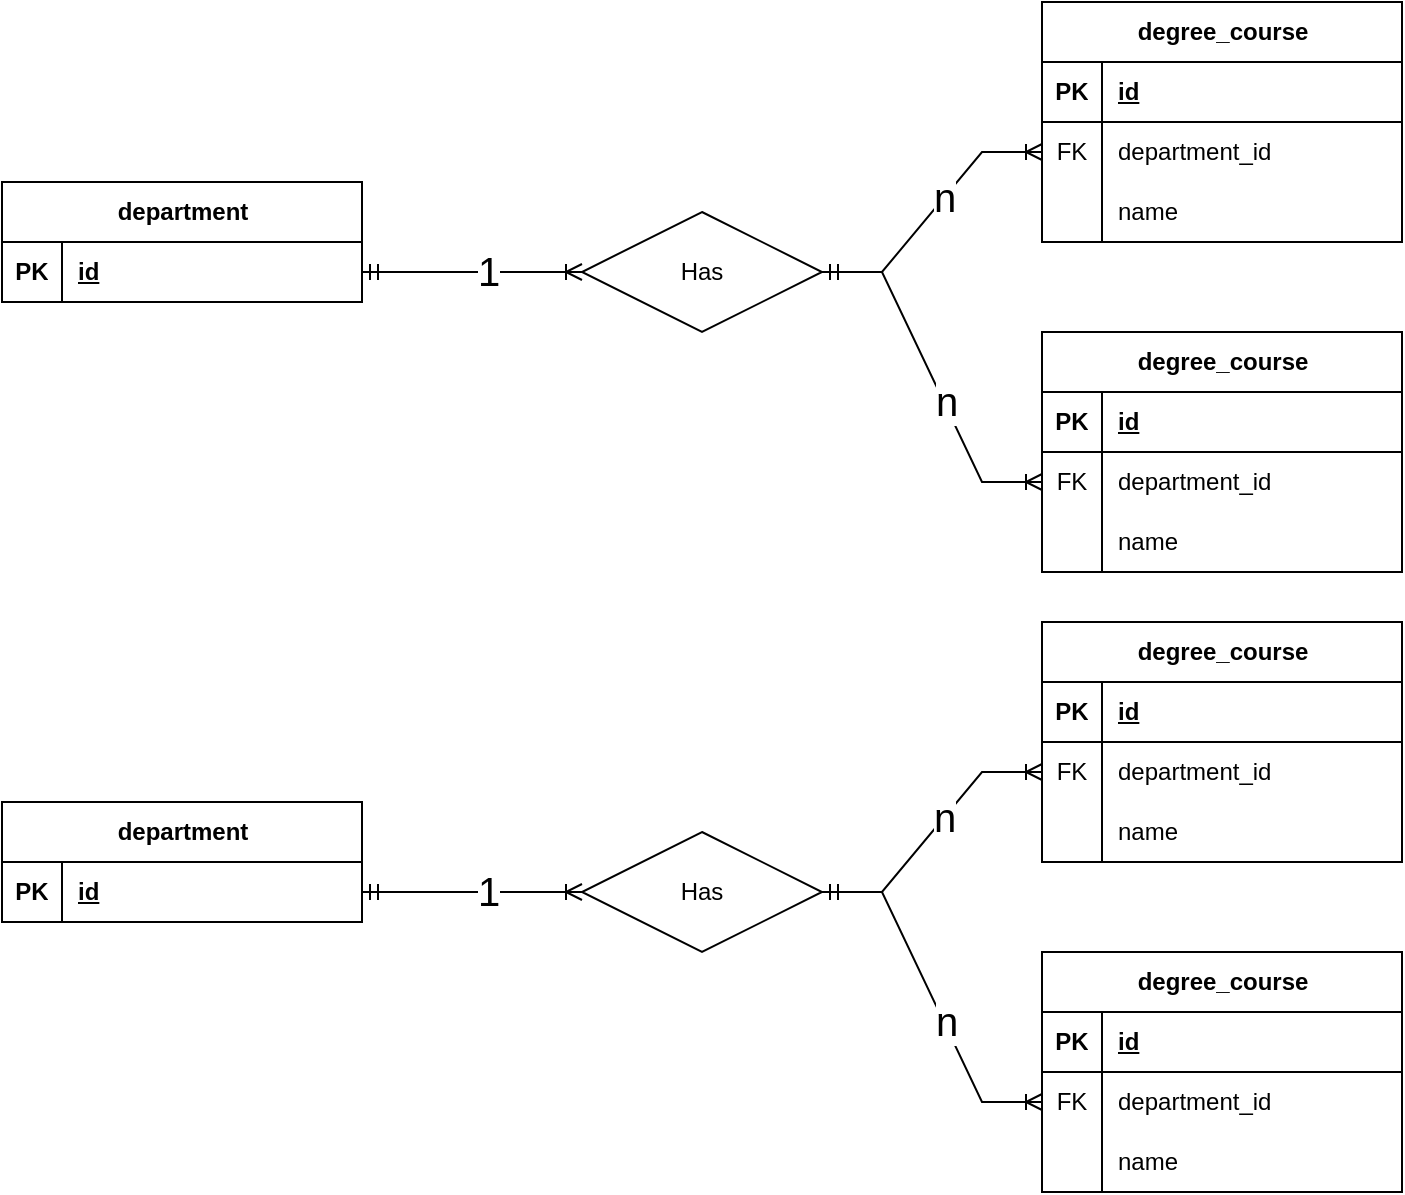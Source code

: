<mxfile version="27.0.9">
  <diagram name="Pagina-1" id="06k3Z27PeAj8y19fnz2d">
    <mxGraphModel dx="1395" dy="954" grid="1" gridSize="10" guides="1" tooltips="1" connect="1" arrows="1" fold="1" page="1" pageScale="1" pageWidth="1169" pageHeight="827" math="0" shadow="0">
      <root>
        <mxCell id="0" />
        <mxCell id="1" parent="0" />
        <mxCell id="ir2GBz2Fv59OyJPGBXvR-1" value="department" style="shape=table;startSize=30;container=1;collapsible=1;childLayout=tableLayout;fixedRows=1;rowLines=0;fontStyle=1;align=center;resizeLast=1;html=1;" vertex="1" parent="1">
          <mxGeometry y="206" width="180" height="60" as="geometry" />
        </mxCell>
        <mxCell id="ir2GBz2Fv59OyJPGBXvR-2" value="" style="shape=tableRow;horizontal=0;startSize=0;swimlaneHead=0;swimlaneBody=0;fillColor=none;collapsible=0;dropTarget=0;points=[[0,0.5],[1,0.5]];portConstraint=eastwest;top=0;left=0;right=0;bottom=1;" vertex="1" parent="ir2GBz2Fv59OyJPGBXvR-1">
          <mxGeometry y="30" width="180" height="30" as="geometry" />
        </mxCell>
        <mxCell id="ir2GBz2Fv59OyJPGBXvR-3" value="PK" style="shape=partialRectangle;connectable=0;fillColor=none;top=0;left=0;bottom=0;right=0;fontStyle=1;overflow=hidden;whiteSpace=wrap;html=1;" vertex="1" parent="ir2GBz2Fv59OyJPGBXvR-2">
          <mxGeometry width="30" height="30" as="geometry">
            <mxRectangle width="30" height="30" as="alternateBounds" />
          </mxGeometry>
        </mxCell>
        <mxCell id="ir2GBz2Fv59OyJPGBXvR-4" value="id" style="shape=partialRectangle;connectable=0;fillColor=none;top=0;left=0;bottom=0;right=0;align=left;spacingLeft=6;fontStyle=5;overflow=hidden;whiteSpace=wrap;html=1;" vertex="1" parent="ir2GBz2Fv59OyJPGBXvR-2">
          <mxGeometry x="30" width="150" height="30" as="geometry">
            <mxRectangle width="150" height="30" as="alternateBounds" />
          </mxGeometry>
        </mxCell>
        <mxCell id="ir2GBz2Fv59OyJPGBXvR-14" value="degree_course" style="shape=table;startSize=30;container=1;collapsible=1;childLayout=tableLayout;fixedRows=1;rowLines=0;fontStyle=1;align=center;resizeLast=1;html=1;" vertex="1" parent="1">
          <mxGeometry x="520" y="281" width="180" height="120" as="geometry" />
        </mxCell>
        <mxCell id="ir2GBz2Fv59OyJPGBXvR-15" value="" style="shape=tableRow;horizontal=0;startSize=0;swimlaneHead=0;swimlaneBody=0;fillColor=none;collapsible=0;dropTarget=0;points=[[0,0.5],[1,0.5]];portConstraint=eastwest;top=0;left=0;right=0;bottom=1;" vertex="1" parent="ir2GBz2Fv59OyJPGBXvR-14">
          <mxGeometry y="30" width="180" height="30" as="geometry" />
        </mxCell>
        <mxCell id="ir2GBz2Fv59OyJPGBXvR-16" value="PK" style="shape=partialRectangle;connectable=0;fillColor=none;top=0;left=0;bottom=0;right=0;fontStyle=1;overflow=hidden;whiteSpace=wrap;html=1;" vertex="1" parent="ir2GBz2Fv59OyJPGBXvR-15">
          <mxGeometry width="30" height="30" as="geometry">
            <mxRectangle width="30" height="30" as="alternateBounds" />
          </mxGeometry>
        </mxCell>
        <mxCell id="ir2GBz2Fv59OyJPGBXvR-17" value="id" style="shape=partialRectangle;connectable=0;fillColor=none;top=0;left=0;bottom=0;right=0;align=left;spacingLeft=6;fontStyle=5;overflow=hidden;whiteSpace=wrap;html=1;" vertex="1" parent="ir2GBz2Fv59OyJPGBXvR-15">
          <mxGeometry x="30" width="150" height="30" as="geometry">
            <mxRectangle width="150" height="30" as="alternateBounds" />
          </mxGeometry>
        </mxCell>
        <mxCell id="ir2GBz2Fv59OyJPGBXvR-18" value="" style="shape=tableRow;horizontal=0;startSize=0;swimlaneHead=0;swimlaneBody=0;fillColor=none;collapsible=0;dropTarget=0;points=[[0,0.5],[1,0.5]];portConstraint=eastwest;top=0;left=0;right=0;bottom=0;" vertex="1" parent="ir2GBz2Fv59OyJPGBXvR-14">
          <mxGeometry y="60" width="180" height="30" as="geometry" />
        </mxCell>
        <mxCell id="ir2GBz2Fv59OyJPGBXvR-19" value="FK" style="shape=partialRectangle;connectable=0;fillColor=none;top=0;left=0;bottom=0;right=0;editable=1;overflow=hidden;whiteSpace=wrap;html=1;" vertex="1" parent="ir2GBz2Fv59OyJPGBXvR-18">
          <mxGeometry width="30" height="30" as="geometry">
            <mxRectangle width="30" height="30" as="alternateBounds" />
          </mxGeometry>
        </mxCell>
        <mxCell id="ir2GBz2Fv59OyJPGBXvR-20" value="department_id" style="shape=partialRectangle;connectable=0;fillColor=none;top=0;left=0;bottom=0;right=0;align=left;spacingLeft=6;overflow=hidden;whiteSpace=wrap;html=1;" vertex="1" parent="ir2GBz2Fv59OyJPGBXvR-18">
          <mxGeometry x="30" width="150" height="30" as="geometry">
            <mxRectangle width="150" height="30" as="alternateBounds" />
          </mxGeometry>
        </mxCell>
        <mxCell id="ir2GBz2Fv59OyJPGBXvR-21" value="" style="shape=tableRow;horizontal=0;startSize=0;swimlaneHead=0;swimlaneBody=0;fillColor=none;collapsible=0;dropTarget=0;points=[[0,0.5],[1,0.5]];portConstraint=eastwest;top=0;left=0;right=0;bottom=0;" vertex="1" parent="ir2GBz2Fv59OyJPGBXvR-14">
          <mxGeometry y="90" width="180" height="30" as="geometry" />
        </mxCell>
        <mxCell id="ir2GBz2Fv59OyJPGBXvR-22" value="" style="shape=partialRectangle;connectable=0;fillColor=none;top=0;left=0;bottom=0;right=0;editable=1;overflow=hidden;whiteSpace=wrap;html=1;" vertex="1" parent="ir2GBz2Fv59OyJPGBXvR-21">
          <mxGeometry width="30" height="30" as="geometry">
            <mxRectangle width="30" height="30" as="alternateBounds" />
          </mxGeometry>
        </mxCell>
        <mxCell id="ir2GBz2Fv59OyJPGBXvR-23" value="name" style="shape=partialRectangle;connectable=0;fillColor=none;top=0;left=0;bottom=0;right=0;align=left;spacingLeft=6;overflow=hidden;whiteSpace=wrap;html=1;" vertex="1" parent="ir2GBz2Fv59OyJPGBXvR-21">
          <mxGeometry x="30" width="150" height="30" as="geometry">
            <mxRectangle width="150" height="30" as="alternateBounds" />
          </mxGeometry>
        </mxCell>
        <mxCell id="ir2GBz2Fv59OyJPGBXvR-27" value="Has" style="shape=rhombus;perimeter=rhombusPerimeter;whiteSpace=wrap;html=1;align=center;" vertex="1" parent="1">
          <mxGeometry x="290" y="221" width="120" height="60" as="geometry" />
        </mxCell>
        <mxCell id="ir2GBz2Fv59OyJPGBXvR-32" value="" style="edgeStyle=entityRelationEdgeStyle;fontSize=12;html=1;endArrow=ERoneToMany;startArrow=ERmandOne;rounded=0;exitX=1;exitY=0.5;exitDx=0;exitDy=0;" edge="1" parent="1" source="ir2GBz2Fv59OyJPGBXvR-27" target="ir2GBz2Fv59OyJPGBXvR-18">
          <mxGeometry width="100" height="100" relative="1" as="geometry">
            <mxPoint x="370" y="326" as="sourcePoint" />
            <mxPoint x="470" y="226" as="targetPoint" />
          </mxGeometry>
        </mxCell>
        <mxCell id="ir2GBz2Fv59OyJPGBXvR-33" value="&lt;font style=&quot;font-size: 20px;&quot;&gt;n&lt;/font&gt;" style="edgeLabel;html=1;align=center;verticalAlign=middle;resizable=0;points=[];" vertex="1" connectable="0" parent="ir2GBz2Fv59OyJPGBXvR-32">
          <mxGeometry x="0.146" y="1" relative="1" as="geometry">
            <mxPoint as="offset" />
          </mxGeometry>
        </mxCell>
        <mxCell id="ir2GBz2Fv59OyJPGBXvR-34" value="" style="edgeStyle=entityRelationEdgeStyle;fontSize=12;html=1;endArrow=ERoneToMany;startArrow=ERmandOne;rounded=0;exitX=1;exitY=0.5;exitDx=0;exitDy=0;entryX=0;entryY=0.5;entryDx=0;entryDy=0;" edge="1" parent="1" source="ir2GBz2Fv59OyJPGBXvR-2" target="ir2GBz2Fv59OyJPGBXvR-27">
          <mxGeometry width="100" height="100" relative="1" as="geometry">
            <mxPoint x="170" y="316" as="sourcePoint" />
            <mxPoint x="280" y="421" as="targetPoint" />
          </mxGeometry>
        </mxCell>
        <mxCell id="ir2GBz2Fv59OyJPGBXvR-35" value="&lt;font style=&quot;font-size: 20px;&quot;&gt;1&lt;/font&gt;" style="edgeLabel;html=1;align=center;verticalAlign=middle;resizable=0;points=[];" vertex="1" connectable="0" parent="ir2GBz2Fv59OyJPGBXvR-34">
          <mxGeometry x="0.146" y="1" relative="1" as="geometry">
            <mxPoint as="offset" />
          </mxGeometry>
        </mxCell>
        <mxCell id="ir2GBz2Fv59OyJPGBXvR-36" value="degree_course" style="shape=table;startSize=30;container=1;collapsible=1;childLayout=tableLayout;fixedRows=1;rowLines=0;fontStyle=1;align=center;resizeLast=1;html=1;" vertex="1" parent="1">
          <mxGeometry x="520" y="116" width="180" height="120" as="geometry" />
        </mxCell>
        <mxCell id="ir2GBz2Fv59OyJPGBXvR-37" value="" style="shape=tableRow;horizontal=0;startSize=0;swimlaneHead=0;swimlaneBody=0;fillColor=none;collapsible=0;dropTarget=0;points=[[0,0.5],[1,0.5]];portConstraint=eastwest;top=0;left=0;right=0;bottom=1;" vertex="1" parent="ir2GBz2Fv59OyJPGBXvR-36">
          <mxGeometry y="30" width="180" height="30" as="geometry" />
        </mxCell>
        <mxCell id="ir2GBz2Fv59OyJPGBXvR-38" value="PK" style="shape=partialRectangle;connectable=0;fillColor=none;top=0;left=0;bottom=0;right=0;fontStyle=1;overflow=hidden;whiteSpace=wrap;html=1;" vertex="1" parent="ir2GBz2Fv59OyJPGBXvR-37">
          <mxGeometry width="30" height="30" as="geometry">
            <mxRectangle width="30" height="30" as="alternateBounds" />
          </mxGeometry>
        </mxCell>
        <mxCell id="ir2GBz2Fv59OyJPGBXvR-39" value="id" style="shape=partialRectangle;connectable=0;fillColor=none;top=0;left=0;bottom=0;right=0;align=left;spacingLeft=6;fontStyle=5;overflow=hidden;whiteSpace=wrap;html=1;" vertex="1" parent="ir2GBz2Fv59OyJPGBXvR-37">
          <mxGeometry x="30" width="150" height="30" as="geometry">
            <mxRectangle width="150" height="30" as="alternateBounds" />
          </mxGeometry>
        </mxCell>
        <mxCell id="ir2GBz2Fv59OyJPGBXvR-40" value="" style="shape=tableRow;horizontal=0;startSize=0;swimlaneHead=0;swimlaneBody=0;fillColor=none;collapsible=0;dropTarget=0;points=[[0,0.5],[1,0.5]];portConstraint=eastwest;top=0;left=0;right=0;bottom=0;" vertex="1" parent="ir2GBz2Fv59OyJPGBXvR-36">
          <mxGeometry y="60" width="180" height="30" as="geometry" />
        </mxCell>
        <mxCell id="ir2GBz2Fv59OyJPGBXvR-41" value="FK" style="shape=partialRectangle;connectable=0;fillColor=none;top=0;left=0;bottom=0;right=0;editable=1;overflow=hidden;whiteSpace=wrap;html=1;" vertex="1" parent="ir2GBz2Fv59OyJPGBXvR-40">
          <mxGeometry width="30" height="30" as="geometry">
            <mxRectangle width="30" height="30" as="alternateBounds" />
          </mxGeometry>
        </mxCell>
        <mxCell id="ir2GBz2Fv59OyJPGBXvR-42" value="department_id" style="shape=partialRectangle;connectable=0;fillColor=none;top=0;left=0;bottom=0;right=0;align=left;spacingLeft=6;overflow=hidden;whiteSpace=wrap;html=1;" vertex="1" parent="ir2GBz2Fv59OyJPGBXvR-40">
          <mxGeometry x="30" width="150" height="30" as="geometry">
            <mxRectangle width="150" height="30" as="alternateBounds" />
          </mxGeometry>
        </mxCell>
        <mxCell id="ir2GBz2Fv59OyJPGBXvR-43" value="" style="shape=tableRow;horizontal=0;startSize=0;swimlaneHead=0;swimlaneBody=0;fillColor=none;collapsible=0;dropTarget=0;points=[[0,0.5],[1,0.5]];portConstraint=eastwest;top=0;left=0;right=0;bottom=0;" vertex="1" parent="ir2GBz2Fv59OyJPGBXvR-36">
          <mxGeometry y="90" width="180" height="30" as="geometry" />
        </mxCell>
        <mxCell id="ir2GBz2Fv59OyJPGBXvR-44" value="" style="shape=partialRectangle;connectable=0;fillColor=none;top=0;left=0;bottom=0;right=0;editable=1;overflow=hidden;whiteSpace=wrap;html=1;" vertex="1" parent="ir2GBz2Fv59OyJPGBXvR-43">
          <mxGeometry width="30" height="30" as="geometry">
            <mxRectangle width="30" height="30" as="alternateBounds" />
          </mxGeometry>
        </mxCell>
        <mxCell id="ir2GBz2Fv59OyJPGBXvR-45" value="name" style="shape=partialRectangle;connectable=0;fillColor=none;top=0;left=0;bottom=0;right=0;align=left;spacingLeft=6;overflow=hidden;whiteSpace=wrap;html=1;" vertex="1" parent="ir2GBz2Fv59OyJPGBXvR-43">
          <mxGeometry x="30" width="150" height="30" as="geometry">
            <mxRectangle width="150" height="30" as="alternateBounds" />
          </mxGeometry>
        </mxCell>
        <mxCell id="ir2GBz2Fv59OyJPGBXvR-46" value="" style="edgeStyle=entityRelationEdgeStyle;fontSize=12;html=1;endArrow=ERoneToMany;startArrow=ERmandOne;rounded=0;exitX=1;exitY=0.5;exitDx=0;exitDy=0;entryX=0;entryY=0.5;entryDx=0;entryDy=0;" edge="1" parent="1" source="ir2GBz2Fv59OyJPGBXvR-27" target="ir2GBz2Fv59OyJPGBXvR-40">
          <mxGeometry width="100" height="100" relative="1" as="geometry">
            <mxPoint x="410" y="236" as="sourcePoint" />
            <mxPoint x="520" y="341" as="targetPoint" />
          </mxGeometry>
        </mxCell>
        <mxCell id="ir2GBz2Fv59OyJPGBXvR-47" value="&lt;font style=&quot;font-size: 20px;&quot;&gt;n&lt;/font&gt;" style="edgeLabel;html=1;align=center;verticalAlign=middle;resizable=0;points=[];" vertex="1" connectable="0" parent="ir2GBz2Fv59OyJPGBXvR-46">
          <mxGeometry x="0.146" y="1" relative="1" as="geometry">
            <mxPoint as="offset" />
          </mxGeometry>
        </mxCell>
        <mxCell id="ir2GBz2Fv59OyJPGBXvR-48" value="department" style="shape=table;startSize=30;container=1;collapsible=1;childLayout=tableLayout;fixedRows=1;rowLines=0;fontStyle=1;align=center;resizeLast=1;html=1;" vertex="1" parent="1">
          <mxGeometry y="516" width="180" height="60" as="geometry" />
        </mxCell>
        <mxCell id="ir2GBz2Fv59OyJPGBXvR-49" value="" style="shape=tableRow;horizontal=0;startSize=0;swimlaneHead=0;swimlaneBody=0;fillColor=none;collapsible=0;dropTarget=0;points=[[0,0.5],[1,0.5]];portConstraint=eastwest;top=0;left=0;right=0;bottom=1;" vertex="1" parent="ir2GBz2Fv59OyJPGBXvR-48">
          <mxGeometry y="30" width="180" height="30" as="geometry" />
        </mxCell>
        <mxCell id="ir2GBz2Fv59OyJPGBXvR-50" value="PK" style="shape=partialRectangle;connectable=0;fillColor=none;top=0;left=0;bottom=0;right=0;fontStyle=1;overflow=hidden;whiteSpace=wrap;html=1;" vertex="1" parent="ir2GBz2Fv59OyJPGBXvR-49">
          <mxGeometry width="30" height="30" as="geometry">
            <mxRectangle width="30" height="30" as="alternateBounds" />
          </mxGeometry>
        </mxCell>
        <mxCell id="ir2GBz2Fv59OyJPGBXvR-51" value="id" style="shape=partialRectangle;connectable=0;fillColor=none;top=0;left=0;bottom=0;right=0;align=left;spacingLeft=6;fontStyle=5;overflow=hidden;whiteSpace=wrap;html=1;" vertex="1" parent="ir2GBz2Fv59OyJPGBXvR-49">
          <mxGeometry x="30" width="150" height="30" as="geometry">
            <mxRectangle width="150" height="30" as="alternateBounds" />
          </mxGeometry>
        </mxCell>
        <mxCell id="ir2GBz2Fv59OyJPGBXvR-52" value="degree_course" style="shape=table;startSize=30;container=1;collapsible=1;childLayout=tableLayout;fixedRows=1;rowLines=0;fontStyle=1;align=center;resizeLast=1;html=1;" vertex="1" parent="1">
          <mxGeometry x="520" y="591" width="180" height="120" as="geometry" />
        </mxCell>
        <mxCell id="ir2GBz2Fv59OyJPGBXvR-53" value="" style="shape=tableRow;horizontal=0;startSize=0;swimlaneHead=0;swimlaneBody=0;fillColor=none;collapsible=0;dropTarget=0;points=[[0,0.5],[1,0.5]];portConstraint=eastwest;top=0;left=0;right=0;bottom=1;" vertex="1" parent="ir2GBz2Fv59OyJPGBXvR-52">
          <mxGeometry y="30" width="180" height="30" as="geometry" />
        </mxCell>
        <mxCell id="ir2GBz2Fv59OyJPGBXvR-54" value="PK" style="shape=partialRectangle;connectable=0;fillColor=none;top=0;left=0;bottom=0;right=0;fontStyle=1;overflow=hidden;whiteSpace=wrap;html=1;" vertex="1" parent="ir2GBz2Fv59OyJPGBXvR-53">
          <mxGeometry width="30" height="30" as="geometry">
            <mxRectangle width="30" height="30" as="alternateBounds" />
          </mxGeometry>
        </mxCell>
        <mxCell id="ir2GBz2Fv59OyJPGBXvR-55" value="id" style="shape=partialRectangle;connectable=0;fillColor=none;top=0;left=0;bottom=0;right=0;align=left;spacingLeft=6;fontStyle=5;overflow=hidden;whiteSpace=wrap;html=1;" vertex="1" parent="ir2GBz2Fv59OyJPGBXvR-53">
          <mxGeometry x="30" width="150" height="30" as="geometry">
            <mxRectangle width="150" height="30" as="alternateBounds" />
          </mxGeometry>
        </mxCell>
        <mxCell id="ir2GBz2Fv59OyJPGBXvR-56" value="" style="shape=tableRow;horizontal=0;startSize=0;swimlaneHead=0;swimlaneBody=0;fillColor=none;collapsible=0;dropTarget=0;points=[[0,0.5],[1,0.5]];portConstraint=eastwest;top=0;left=0;right=0;bottom=0;" vertex="1" parent="ir2GBz2Fv59OyJPGBXvR-52">
          <mxGeometry y="60" width="180" height="30" as="geometry" />
        </mxCell>
        <mxCell id="ir2GBz2Fv59OyJPGBXvR-57" value="FK" style="shape=partialRectangle;connectable=0;fillColor=none;top=0;left=0;bottom=0;right=0;editable=1;overflow=hidden;whiteSpace=wrap;html=1;" vertex="1" parent="ir2GBz2Fv59OyJPGBXvR-56">
          <mxGeometry width="30" height="30" as="geometry">
            <mxRectangle width="30" height="30" as="alternateBounds" />
          </mxGeometry>
        </mxCell>
        <mxCell id="ir2GBz2Fv59OyJPGBXvR-58" value="department_id" style="shape=partialRectangle;connectable=0;fillColor=none;top=0;left=0;bottom=0;right=0;align=left;spacingLeft=6;overflow=hidden;whiteSpace=wrap;html=1;" vertex="1" parent="ir2GBz2Fv59OyJPGBXvR-56">
          <mxGeometry x="30" width="150" height="30" as="geometry">
            <mxRectangle width="150" height="30" as="alternateBounds" />
          </mxGeometry>
        </mxCell>
        <mxCell id="ir2GBz2Fv59OyJPGBXvR-59" value="" style="shape=tableRow;horizontal=0;startSize=0;swimlaneHead=0;swimlaneBody=0;fillColor=none;collapsible=0;dropTarget=0;points=[[0,0.5],[1,0.5]];portConstraint=eastwest;top=0;left=0;right=0;bottom=0;" vertex="1" parent="ir2GBz2Fv59OyJPGBXvR-52">
          <mxGeometry y="90" width="180" height="30" as="geometry" />
        </mxCell>
        <mxCell id="ir2GBz2Fv59OyJPGBXvR-60" value="" style="shape=partialRectangle;connectable=0;fillColor=none;top=0;left=0;bottom=0;right=0;editable=1;overflow=hidden;whiteSpace=wrap;html=1;" vertex="1" parent="ir2GBz2Fv59OyJPGBXvR-59">
          <mxGeometry width="30" height="30" as="geometry">
            <mxRectangle width="30" height="30" as="alternateBounds" />
          </mxGeometry>
        </mxCell>
        <mxCell id="ir2GBz2Fv59OyJPGBXvR-61" value="name" style="shape=partialRectangle;connectable=0;fillColor=none;top=0;left=0;bottom=0;right=0;align=left;spacingLeft=6;overflow=hidden;whiteSpace=wrap;html=1;" vertex="1" parent="ir2GBz2Fv59OyJPGBXvR-59">
          <mxGeometry x="30" width="150" height="30" as="geometry">
            <mxRectangle width="150" height="30" as="alternateBounds" />
          </mxGeometry>
        </mxCell>
        <mxCell id="ir2GBz2Fv59OyJPGBXvR-62" value="Has" style="shape=rhombus;perimeter=rhombusPerimeter;whiteSpace=wrap;html=1;align=center;" vertex="1" parent="1">
          <mxGeometry x="290" y="531" width="120" height="60" as="geometry" />
        </mxCell>
        <mxCell id="ir2GBz2Fv59OyJPGBXvR-63" value="" style="edgeStyle=entityRelationEdgeStyle;fontSize=12;html=1;endArrow=ERoneToMany;startArrow=ERmandOne;rounded=0;exitX=1;exitY=0.5;exitDx=0;exitDy=0;" edge="1" source="ir2GBz2Fv59OyJPGBXvR-62" target="ir2GBz2Fv59OyJPGBXvR-56" parent="1">
          <mxGeometry width="100" height="100" relative="1" as="geometry">
            <mxPoint x="370" y="636" as="sourcePoint" />
            <mxPoint x="470" y="536" as="targetPoint" />
          </mxGeometry>
        </mxCell>
        <mxCell id="ir2GBz2Fv59OyJPGBXvR-64" value="&lt;font style=&quot;font-size: 20px;&quot;&gt;n&lt;/font&gt;" style="edgeLabel;html=1;align=center;verticalAlign=middle;resizable=0;points=[];" vertex="1" connectable="0" parent="ir2GBz2Fv59OyJPGBXvR-63">
          <mxGeometry x="0.146" y="1" relative="1" as="geometry">
            <mxPoint as="offset" />
          </mxGeometry>
        </mxCell>
        <mxCell id="ir2GBz2Fv59OyJPGBXvR-65" value="" style="edgeStyle=entityRelationEdgeStyle;fontSize=12;html=1;endArrow=ERoneToMany;startArrow=ERmandOne;rounded=0;exitX=1;exitY=0.5;exitDx=0;exitDy=0;entryX=0;entryY=0.5;entryDx=0;entryDy=0;" edge="1" source="ir2GBz2Fv59OyJPGBXvR-49" target="ir2GBz2Fv59OyJPGBXvR-62" parent="1">
          <mxGeometry width="100" height="100" relative="1" as="geometry">
            <mxPoint x="170" y="626" as="sourcePoint" />
            <mxPoint x="280" y="731" as="targetPoint" />
          </mxGeometry>
        </mxCell>
        <mxCell id="ir2GBz2Fv59OyJPGBXvR-66" value="&lt;font style=&quot;font-size: 20px;&quot;&gt;1&lt;/font&gt;" style="edgeLabel;html=1;align=center;verticalAlign=middle;resizable=0;points=[];" vertex="1" connectable="0" parent="ir2GBz2Fv59OyJPGBXvR-65">
          <mxGeometry x="0.146" y="1" relative="1" as="geometry">
            <mxPoint as="offset" />
          </mxGeometry>
        </mxCell>
        <mxCell id="ir2GBz2Fv59OyJPGBXvR-67" value="degree_course" style="shape=table;startSize=30;container=1;collapsible=1;childLayout=tableLayout;fixedRows=1;rowLines=0;fontStyle=1;align=center;resizeLast=1;html=1;" vertex="1" parent="1">
          <mxGeometry x="520" y="426" width="180" height="120" as="geometry" />
        </mxCell>
        <mxCell id="ir2GBz2Fv59OyJPGBXvR-68" value="" style="shape=tableRow;horizontal=0;startSize=0;swimlaneHead=0;swimlaneBody=0;fillColor=none;collapsible=0;dropTarget=0;points=[[0,0.5],[1,0.5]];portConstraint=eastwest;top=0;left=0;right=0;bottom=1;" vertex="1" parent="ir2GBz2Fv59OyJPGBXvR-67">
          <mxGeometry y="30" width="180" height="30" as="geometry" />
        </mxCell>
        <mxCell id="ir2GBz2Fv59OyJPGBXvR-69" value="PK" style="shape=partialRectangle;connectable=0;fillColor=none;top=0;left=0;bottom=0;right=0;fontStyle=1;overflow=hidden;whiteSpace=wrap;html=1;" vertex="1" parent="ir2GBz2Fv59OyJPGBXvR-68">
          <mxGeometry width="30" height="30" as="geometry">
            <mxRectangle width="30" height="30" as="alternateBounds" />
          </mxGeometry>
        </mxCell>
        <mxCell id="ir2GBz2Fv59OyJPGBXvR-70" value="id" style="shape=partialRectangle;connectable=0;fillColor=none;top=0;left=0;bottom=0;right=0;align=left;spacingLeft=6;fontStyle=5;overflow=hidden;whiteSpace=wrap;html=1;" vertex="1" parent="ir2GBz2Fv59OyJPGBXvR-68">
          <mxGeometry x="30" width="150" height="30" as="geometry">
            <mxRectangle width="150" height="30" as="alternateBounds" />
          </mxGeometry>
        </mxCell>
        <mxCell id="ir2GBz2Fv59OyJPGBXvR-71" value="" style="shape=tableRow;horizontal=0;startSize=0;swimlaneHead=0;swimlaneBody=0;fillColor=none;collapsible=0;dropTarget=0;points=[[0,0.5],[1,0.5]];portConstraint=eastwest;top=0;left=0;right=0;bottom=0;" vertex="1" parent="ir2GBz2Fv59OyJPGBXvR-67">
          <mxGeometry y="60" width="180" height="30" as="geometry" />
        </mxCell>
        <mxCell id="ir2GBz2Fv59OyJPGBXvR-72" value="FK" style="shape=partialRectangle;connectable=0;fillColor=none;top=0;left=0;bottom=0;right=0;editable=1;overflow=hidden;whiteSpace=wrap;html=1;" vertex="1" parent="ir2GBz2Fv59OyJPGBXvR-71">
          <mxGeometry width="30" height="30" as="geometry">
            <mxRectangle width="30" height="30" as="alternateBounds" />
          </mxGeometry>
        </mxCell>
        <mxCell id="ir2GBz2Fv59OyJPGBXvR-73" value="department_id" style="shape=partialRectangle;connectable=0;fillColor=none;top=0;left=0;bottom=0;right=0;align=left;spacingLeft=6;overflow=hidden;whiteSpace=wrap;html=1;" vertex="1" parent="ir2GBz2Fv59OyJPGBXvR-71">
          <mxGeometry x="30" width="150" height="30" as="geometry">
            <mxRectangle width="150" height="30" as="alternateBounds" />
          </mxGeometry>
        </mxCell>
        <mxCell id="ir2GBz2Fv59OyJPGBXvR-74" value="" style="shape=tableRow;horizontal=0;startSize=0;swimlaneHead=0;swimlaneBody=0;fillColor=none;collapsible=0;dropTarget=0;points=[[0,0.5],[1,0.5]];portConstraint=eastwest;top=0;left=0;right=0;bottom=0;" vertex="1" parent="ir2GBz2Fv59OyJPGBXvR-67">
          <mxGeometry y="90" width="180" height="30" as="geometry" />
        </mxCell>
        <mxCell id="ir2GBz2Fv59OyJPGBXvR-75" value="" style="shape=partialRectangle;connectable=0;fillColor=none;top=0;left=0;bottom=0;right=0;editable=1;overflow=hidden;whiteSpace=wrap;html=1;" vertex="1" parent="ir2GBz2Fv59OyJPGBXvR-74">
          <mxGeometry width="30" height="30" as="geometry">
            <mxRectangle width="30" height="30" as="alternateBounds" />
          </mxGeometry>
        </mxCell>
        <mxCell id="ir2GBz2Fv59OyJPGBXvR-76" value="name" style="shape=partialRectangle;connectable=0;fillColor=none;top=0;left=0;bottom=0;right=0;align=left;spacingLeft=6;overflow=hidden;whiteSpace=wrap;html=1;" vertex="1" parent="ir2GBz2Fv59OyJPGBXvR-74">
          <mxGeometry x="30" width="150" height="30" as="geometry">
            <mxRectangle width="150" height="30" as="alternateBounds" />
          </mxGeometry>
        </mxCell>
        <mxCell id="ir2GBz2Fv59OyJPGBXvR-77" value="" style="edgeStyle=entityRelationEdgeStyle;fontSize=12;html=1;endArrow=ERoneToMany;startArrow=ERmandOne;rounded=0;exitX=1;exitY=0.5;exitDx=0;exitDy=0;entryX=0;entryY=0.5;entryDx=0;entryDy=0;" edge="1" source="ir2GBz2Fv59OyJPGBXvR-62" target="ir2GBz2Fv59OyJPGBXvR-71" parent="1">
          <mxGeometry width="100" height="100" relative="1" as="geometry">
            <mxPoint x="410" y="546" as="sourcePoint" />
            <mxPoint x="520" y="651" as="targetPoint" />
          </mxGeometry>
        </mxCell>
        <mxCell id="ir2GBz2Fv59OyJPGBXvR-78" value="&lt;font style=&quot;font-size: 20px;&quot;&gt;n&lt;/font&gt;" style="edgeLabel;html=1;align=center;verticalAlign=middle;resizable=0;points=[];" vertex="1" connectable="0" parent="ir2GBz2Fv59OyJPGBXvR-77">
          <mxGeometry x="0.146" y="1" relative="1" as="geometry">
            <mxPoint as="offset" />
          </mxGeometry>
        </mxCell>
      </root>
    </mxGraphModel>
  </diagram>
</mxfile>
